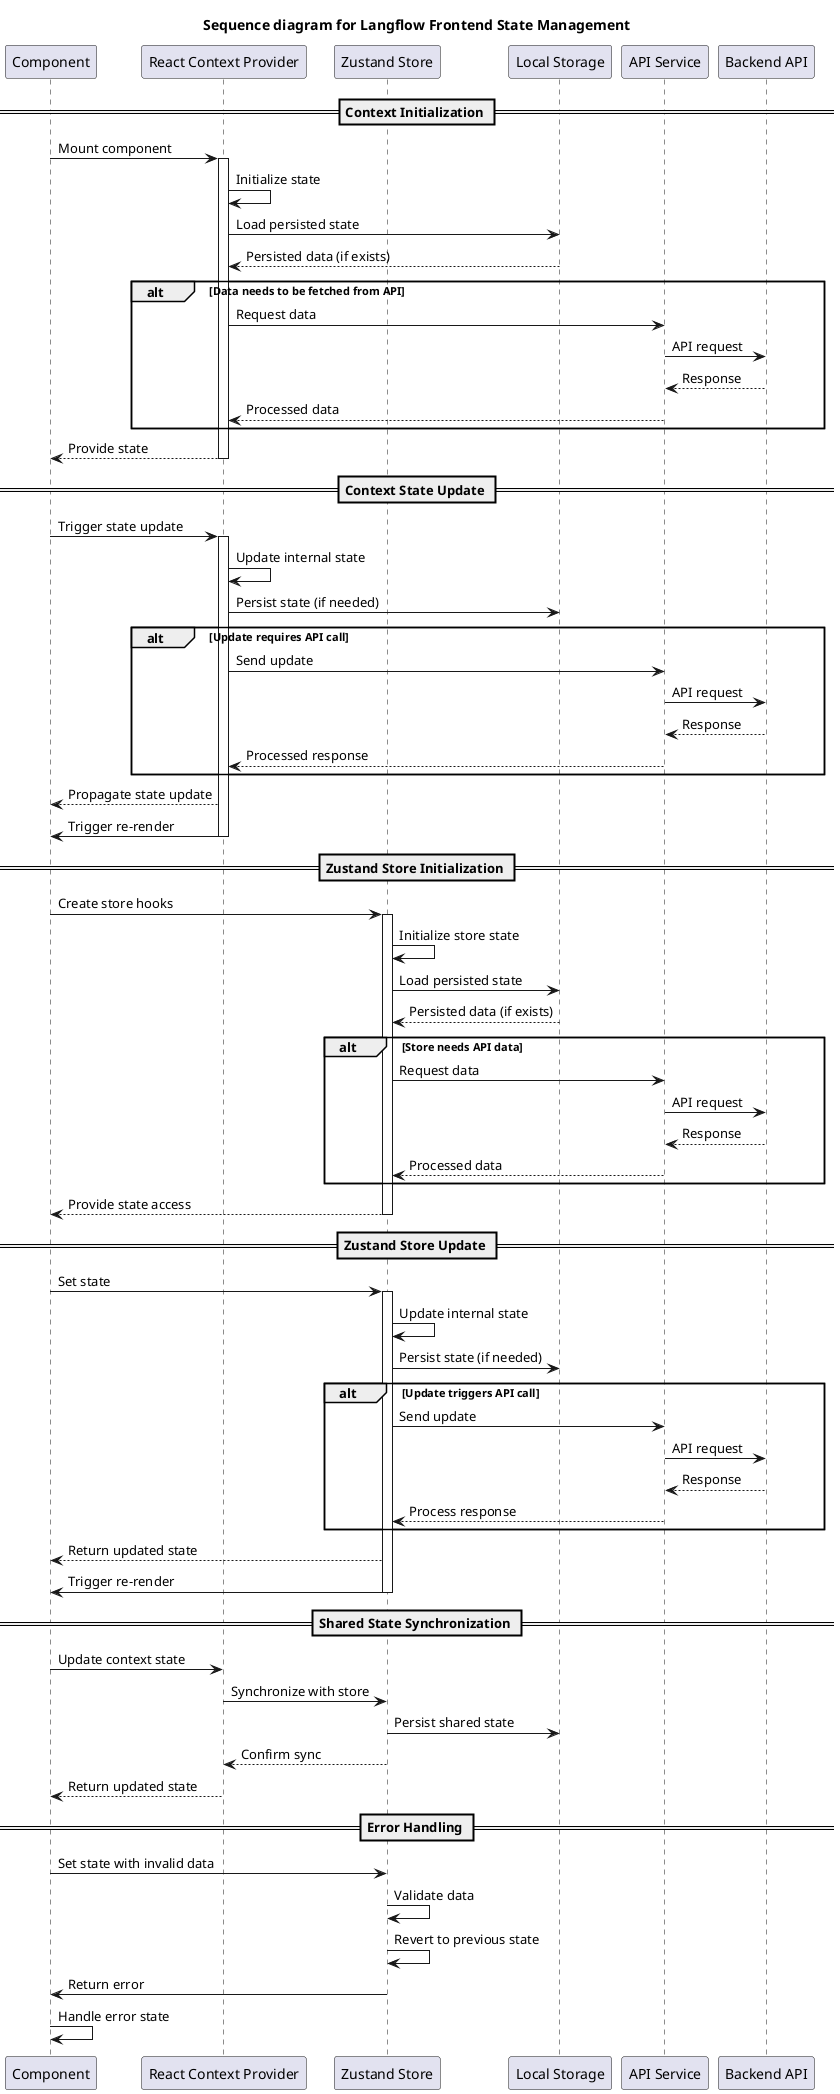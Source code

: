 @startuml State_Management_Sequence
title Sequence diagram for Langflow Frontend State Management

participant "Component" as Component
participant "React Context Provider" as ContextProvider
participant "Zustand Store" as Store
participant "Local Storage" as LocalStorage
participant "API Service" as APIService
participant "Backend API" as BackendAPI

== Context Initialization ==
Component -> ContextProvider: Mount component
activate ContextProvider

ContextProvider -> ContextProvider: Initialize state
ContextProvider -> LocalStorage: Load persisted state
LocalStorage --> ContextProvider: Persisted data (if exists)

alt Data needs to be fetched from API
    ContextProvider -> APIService: Request data
    APIService -> BackendAPI: API request
    BackendAPI --> APIService: Response
    APIService --> ContextProvider: Processed data
end

ContextProvider --> Component: Provide state
deactivate ContextProvider

== Context State Update ==
Component -> ContextProvider: Trigger state update
activate ContextProvider

ContextProvider -> ContextProvider: Update internal state
ContextProvider -> LocalStorage: Persist state (if needed)

alt Update requires API call
    ContextProvider -> APIService: Send update
    APIService -> BackendAPI: API request
    BackendAPI --> APIService: Response
    APIService --> ContextProvider: Processed response
end

ContextProvider --> Component: Propagate state update
ContextProvider -> Component: Trigger re-render
deactivate ContextProvider

== Zustand Store Initialization ==
Component -> Store: Create store hooks
activate Store

Store -> Store: Initialize store state
Store -> LocalStorage: Load persisted state
LocalStorage --> Store: Persisted data (if exists)

alt Store needs API data
    Store -> APIService: Request data
    APIService -> BackendAPI: API request
    BackendAPI --> APIService: Response
    APIService --> Store: Processed data
end

Store --> Component: Provide state access
deactivate Store

== Zustand Store Update ==
Component -> Store: Set state
activate Store

Store -> Store: Update internal state
Store -> LocalStorage: Persist state (if needed)

alt Update triggers API call
    Store -> APIService: Send update
    APIService -> BackendAPI: API request
    BackendAPI --> APIService: Response
    APIService --> Store: Process response
end

Store --> Component: Return updated state
Store -> Component: Trigger re-render
deactivate Store

== Shared State Synchronization ==
Component -> ContextProvider: Update context state
ContextProvider -> Store: Synchronize with store
Store -> LocalStorage: Persist shared state
Store --> ContextProvider: Confirm sync
ContextProvider --> Component: Return updated state

== Error Handling ==
Component -> Store: Set state with invalid data
Store -> Store: Validate data
Store -> Store: Revert to previous state
Store -> Component: Return error
Component -> Component: Handle error state

@enduml